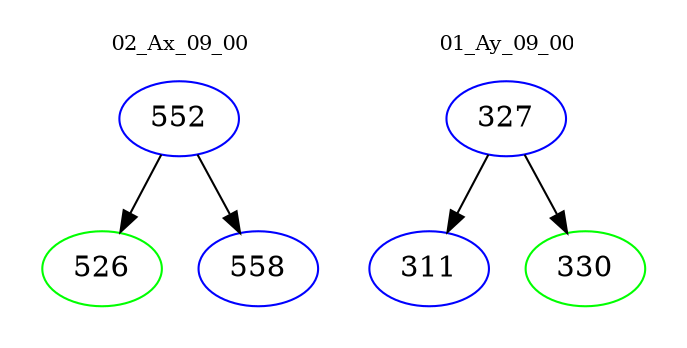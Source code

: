 digraph{
subgraph cluster_0 {
color = white
label = "02_Ax_09_00";
fontsize=10;
T0_552 [label="552", color="blue"]
T0_552 -> T0_526 [color="black"]
T0_526 [label="526", color="green"]
T0_552 -> T0_558 [color="black"]
T0_558 [label="558", color="blue"]
}
subgraph cluster_1 {
color = white
label = "01_Ay_09_00";
fontsize=10;
T1_327 [label="327", color="blue"]
T1_327 -> T1_311 [color="black"]
T1_311 [label="311", color="blue"]
T1_327 -> T1_330 [color="black"]
T1_330 [label="330", color="green"]
}
}
